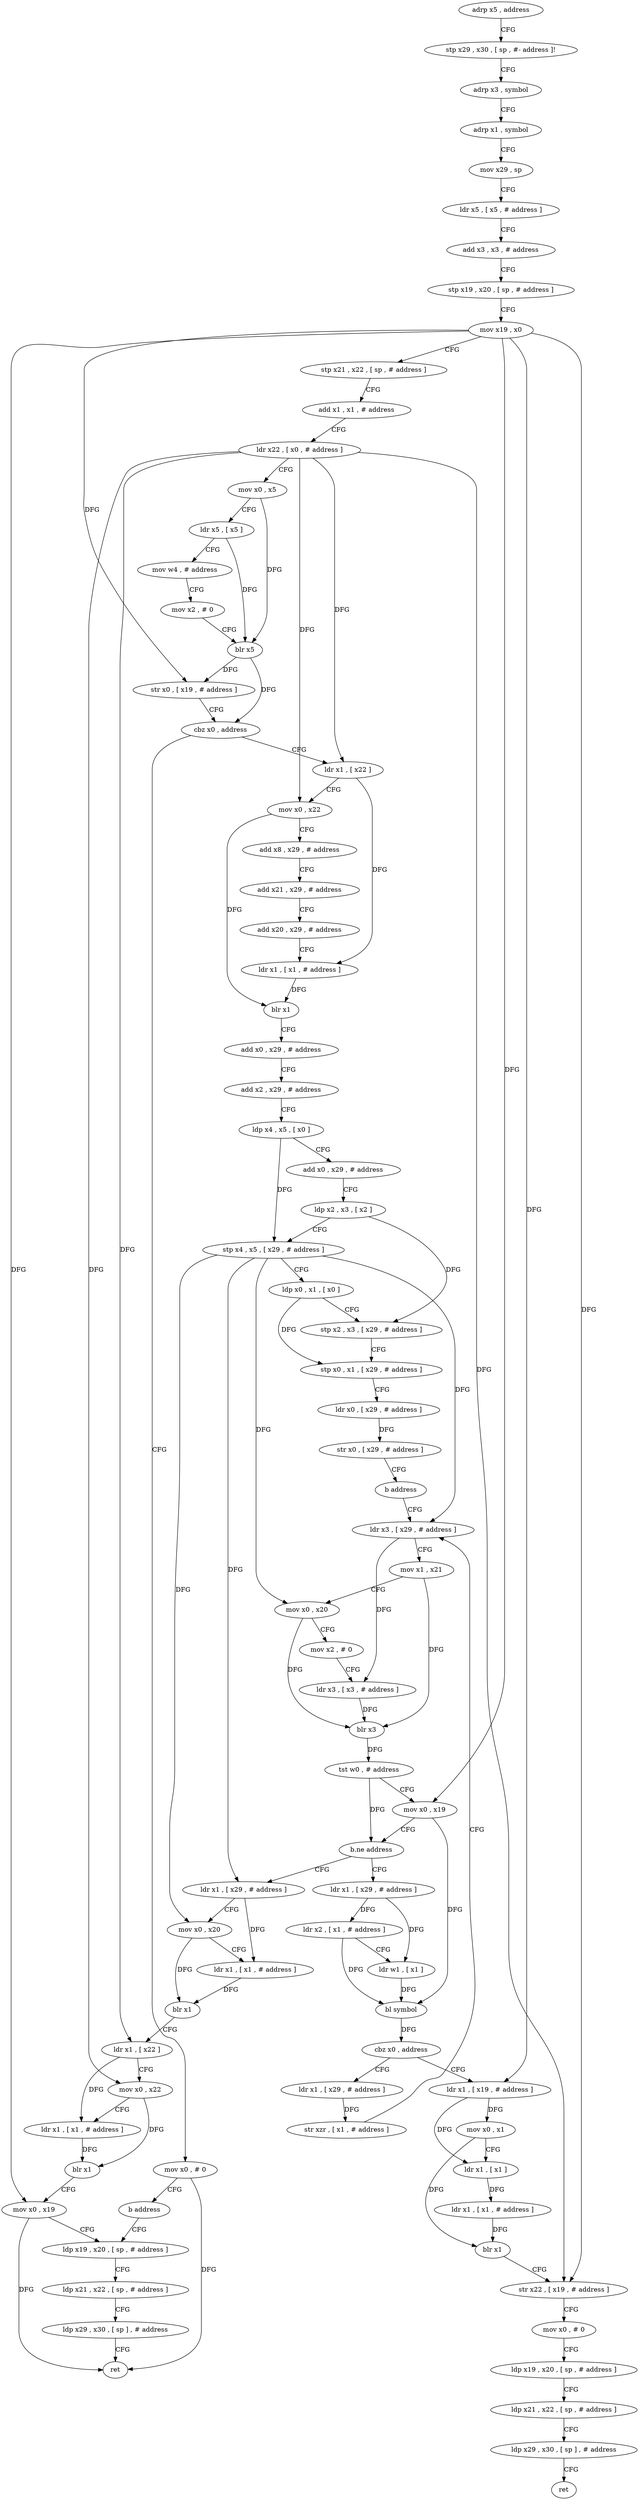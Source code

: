 digraph "func" {
"80792" [label = "adrp x5 , address" ]
"80796" [label = "stp x29 , x30 , [ sp , #- address ]!" ]
"80800" [label = "adrp x3 , symbol" ]
"80804" [label = "adrp x1 , symbol" ]
"80808" [label = "mov x29 , sp" ]
"80812" [label = "ldr x5 , [ x5 , # address ]" ]
"80816" [label = "add x3 , x3 , # address" ]
"80820" [label = "stp x19 , x20 , [ sp , # address ]" ]
"80824" [label = "mov x19 , x0" ]
"80828" [label = "stp x21 , x22 , [ sp , # address ]" ]
"80832" [label = "add x1 , x1 , # address" ]
"80836" [label = "ldr x22 , [ x0 , # address ]" ]
"80840" [label = "mov x0 , x5" ]
"80844" [label = "ldr x5 , [ x5 ]" ]
"80848" [label = "mov w4 , # address" ]
"80852" [label = "mov x2 , # 0" ]
"80856" [label = "blr x5" ]
"80860" [label = "str x0 , [ x19 , # address ]" ]
"80864" [label = "cbz x0 , address" ]
"81108" [label = "mov x0 , # 0" ]
"80868" [label = "ldr x1 , [ x22 ]" ]
"81112" [label = "b address" ]
"81044" [label = "ldp x19 , x20 , [ sp , # address ]" ]
"80872" [label = "mov x0 , x22" ]
"80876" [label = "add x8 , x29 , # address" ]
"80880" [label = "add x21 , x29 , # address" ]
"80884" [label = "add x20 , x29 , # address" ]
"80888" [label = "ldr x1 , [ x1 , # address ]" ]
"80892" [label = "blr x1" ]
"80896" [label = "add x0 , x29 , # address" ]
"80900" [label = "add x2 , x29 , # address" ]
"80904" [label = "ldp x4 , x5 , [ x0 ]" ]
"80908" [label = "add x0 , x29 , # address" ]
"80912" [label = "ldp x2 , x3 , [ x2 ]" ]
"80916" [label = "stp x4 , x5 , [ x29 , # address ]" ]
"80920" [label = "ldp x0 , x1 , [ x0 ]" ]
"80924" [label = "stp x2 , x3 , [ x29 , # address ]" ]
"80928" [label = "stp x0 , x1 , [ x29 , # address ]" ]
"80932" [label = "ldr x0 , [ x29 , # address ]" ]
"80936" [label = "str x0 , [ x29 , # address ]" ]
"80940" [label = "b address" ]
"80972" [label = "ldr x3 , [ x29 , # address ]" ]
"81048" [label = "ldp x21 , x22 , [ sp , # address ]" ]
"81052" [label = "ldp x29 , x30 , [ sp ] , # address" ]
"81056" [label = "ret" ]
"80976" [label = "mov x1 , x21" ]
"80980" [label = "mov x0 , x20" ]
"80984" [label = "mov x2 , # 0" ]
"80988" [label = "ldr x3 , [ x3 , # address ]" ]
"80992" [label = "blr x3" ]
"80996" [label = "tst w0 , # address" ]
"81000" [label = "mov x0 , x19" ]
"81004" [label = "b.ne address" ]
"80944" [label = "ldr x1 , [ x29 , # address ]" ]
"81008" [label = "ldr x1 , [ x29 , # address ]" ]
"80948" [label = "ldr x2 , [ x1 , # address ]" ]
"80952" [label = "ldr w1 , [ x1 ]" ]
"80956" [label = "bl symbol" ]
"80960" [label = "cbz x0 , address" ]
"81064" [label = "ldr x1 , [ x19 , # address ]" ]
"80964" [label = "ldr x1 , [ x29 , # address ]" ]
"81012" [label = "mov x0 , x20" ]
"81016" [label = "ldr x1 , [ x1 , # address ]" ]
"81020" [label = "blr x1" ]
"81024" [label = "ldr x1 , [ x22 ]" ]
"81028" [label = "mov x0 , x22" ]
"81032" [label = "ldr x1 , [ x1 , # address ]" ]
"81036" [label = "blr x1" ]
"81040" [label = "mov x0 , x19" ]
"81068" [label = "mov x0 , x1" ]
"81072" [label = "ldr x1 , [ x1 ]" ]
"81076" [label = "ldr x1 , [ x1 , # address ]" ]
"81080" [label = "blr x1" ]
"81084" [label = "str x22 , [ x19 , # address ]" ]
"81088" [label = "mov x0 , # 0" ]
"81092" [label = "ldp x19 , x20 , [ sp , # address ]" ]
"81096" [label = "ldp x21 , x22 , [ sp , # address ]" ]
"81100" [label = "ldp x29 , x30 , [ sp ] , # address" ]
"81104" [label = "ret" ]
"80968" [label = "str xzr , [ x1 , # address ]" ]
"80792" -> "80796" [ label = "CFG" ]
"80796" -> "80800" [ label = "CFG" ]
"80800" -> "80804" [ label = "CFG" ]
"80804" -> "80808" [ label = "CFG" ]
"80808" -> "80812" [ label = "CFG" ]
"80812" -> "80816" [ label = "CFG" ]
"80816" -> "80820" [ label = "CFG" ]
"80820" -> "80824" [ label = "CFG" ]
"80824" -> "80828" [ label = "CFG" ]
"80824" -> "80860" [ label = "DFG" ]
"80824" -> "81000" [ label = "DFG" ]
"80824" -> "81040" [ label = "DFG" ]
"80824" -> "81064" [ label = "DFG" ]
"80824" -> "81084" [ label = "DFG" ]
"80828" -> "80832" [ label = "CFG" ]
"80832" -> "80836" [ label = "CFG" ]
"80836" -> "80840" [ label = "CFG" ]
"80836" -> "80868" [ label = "DFG" ]
"80836" -> "80872" [ label = "DFG" ]
"80836" -> "81024" [ label = "DFG" ]
"80836" -> "81028" [ label = "DFG" ]
"80836" -> "81084" [ label = "DFG" ]
"80840" -> "80844" [ label = "CFG" ]
"80840" -> "80856" [ label = "DFG" ]
"80844" -> "80848" [ label = "CFG" ]
"80844" -> "80856" [ label = "DFG" ]
"80848" -> "80852" [ label = "CFG" ]
"80852" -> "80856" [ label = "CFG" ]
"80856" -> "80860" [ label = "DFG" ]
"80856" -> "80864" [ label = "DFG" ]
"80860" -> "80864" [ label = "CFG" ]
"80864" -> "81108" [ label = "CFG" ]
"80864" -> "80868" [ label = "CFG" ]
"81108" -> "81112" [ label = "CFG" ]
"81108" -> "81056" [ label = "DFG" ]
"80868" -> "80872" [ label = "CFG" ]
"80868" -> "80888" [ label = "DFG" ]
"81112" -> "81044" [ label = "CFG" ]
"81044" -> "81048" [ label = "CFG" ]
"80872" -> "80876" [ label = "CFG" ]
"80872" -> "80892" [ label = "DFG" ]
"80876" -> "80880" [ label = "CFG" ]
"80880" -> "80884" [ label = "CFG" ]
"80884" -> "80888" [ label = "CFG" ]
"80888" -> "80892" [ label = "DFG" ]
"80892" -> "80896" [ label = "CFG" ]
"80896" -> "80900" [ label = "CFG" ]
"80900" -> "80904" [ label = "CFG" ]
"80904" -> "80908" [ label = "CFG" ]
"80904" -> "80916" [ label = "DFG" ]
"80908" -> "80912" [ label = "CFG" ]
"80912" -> "80916" [ label = "CFG" ]
"80912" -> "80924" [ label = "DFG" ]
"80916" -> "80920" [ label = "CFG" ]
"80916" -> "80972" [ label = "DFG" ]
"80916" -> "81008" [ label = "DFG" ]
"80916" -> "80980" [ label = "DFG" ]
"80916" -> "81012" [ label = "DFG" ]
"80920" -> "80924" [ label = "CFG" ]
"80920" -> "80928" [ label = "DFG" ]
"80924" -> "80928" [ label = "CFG" ]
"80928" -> "80932" [ label = "CFG" ]
"80932" -> "80936" [ label = "DFG" ]
"80936" -> "80940" [ label = "CFG" ]
"80940" -> "80972" [ label = "CFG" ]
"80972" -> "80976" [ label = "CFG" ]
"80972" -> "80988" [ label = "DFG" ]
"81048" -> "81052" [ label = "CFG" ]
"81052" -> "81056" [ label = "CFG" ]
"80976" -> "80980" [ label = "CFG" ]
"80976" -> "80992" [ label = "DFG" ]
"80980" -> "80984" [ label = "CFG" ]
"80980" -> "80992" [ label = "DFG" ]
"80984" -> "80988" [ label = "CFG" ]
"80988" -> "80992" [ label = "DFG" ]
"80992" -> "80996" [ label = "DFG" ]
"80996" -> "81000" [ label = "CFG" ]
"80996" -> "81004" [ label = "DFG" ]
"81000" -> "81004" [ label = "CFG" ]
"81000" -> "80956" [ label = "DFG" ]
"81004" -> "80944" [ label = "CFG" ]
"81004" -> "81008" [ label = "CFG" ]
"80944" -> "80948" [ label = "DFG" ]
"80944" -> "80952" [ label = "DFG" ]
"81008" -> "81012" [ label = "CFG" ]
"81008" -> "81016" [ label = "DFG" ]
"80948" -> "80952" [ label = "CFG" ]
"80948" -> "80956" [ label = "DFG" ]
"80952" -> "80956" [ label = "DFG" ]
"80956" -> "80960" [ label = "DFG" ]
"80960" -> "81064" [ label = "CFG" ]
"80960" -> "80964" [ label = "CFG" ]
"81064" -> "81068" [ label = "DFG" ]
"81064" -> "81072" [ label = "DFG" ]
"80964" -> "80968" [ label = "DFG" ]
"81012" -> "81016" [ label = "CFG" ]
"81012" -> "81020" [ label = "DFG" ]
"81016" -> "81020" [ label = "DFG" ]
"81020" -> "81024" [ label = "CFG" ]
"81024" -> "81028" [ label = "CFG" ]
"81024" -> "81032" [ label = "DFG" ]
"81028" -> "81032" [ label = "CFG" ]
"81028" -> "81036" [ label = "DFG" ]
"81032" -> "81036" [ label = "DFG" ]
"81036" -> "81040" [ label = "CFG" ]
"81040" -> "81044" [ label = "CFG" ]
"81040" -> "81056" [ label = "DFG" ]
"81068" -> "81072" [ label = "CFG" ]
"81068" -> "81080" [ label = "DFG" ]
"81072" -> "81076" [ label = "DFG" ]
"81076" -> "81080" [ label = "DFG" ]
"81080" -> "81084" [ label = "CFG" ]
"81084" -> "81088" [ label = "CFG" ]
"81088" -> "81092" [ label = "CFG" ]
"81092" -> "81096" [ label = "CFG" ]
"81096" -> "81100" [ label = "CFG" ]
"81100" -> "81104" [ label = "CFG" ]
"80968" -> "80972" [ label = "CFG" ]
}
